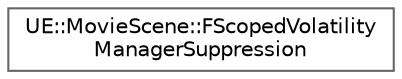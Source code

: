 digraph "Graphical Class Hierarchy"
{
 // INTERACTIVE_SVG=YES
 // LATEX_PDF_SIZE
  bgcolor="transparent";
  edge [fontname=Helvetica,fontsize=10,labelfontname=Helvetica,labelfontsize=10];
  node [fontname=Helvetica,fontsize=10,shape=box,height=0.2,width=0.4];
  rankdir="LR";
  Node0 [id="Node000000",label="UE::MovieScene::FScopedVolatility\lManagerSuppression",height=0.2,width=0.4,color="grey40", fillcolor="white", style="filled",URL="$d9/d98/structUE_1_1MovieScene_1_1FScopedVolatilityManagerSuppression.html",tooltip="Defines a scope during which a given sequence hierarchy will not be recompiled when changed even if i..."];
}
